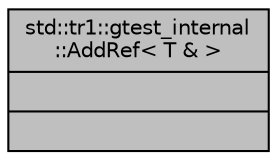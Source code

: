 digraph "std::tr1::gtest_internal::AddRef&lt; T &amp; &gt;"
{
 // LATEX_PDF_SIZE
  edge [fontname="Helvetica",fontsize="10",labelfontname="Helvetica",labelfontsize="10"];
  node [fontname="Helvetica",fontsize="10",shape=record];
  Node1 [label="{std::tr1::gtest_internal\l::AddRef\< T & \>\n||}",height=0.2,width=0.4,color="black", fillcolor="grey75", style="filled", fontcolor="black",tooltip=" "];
}
